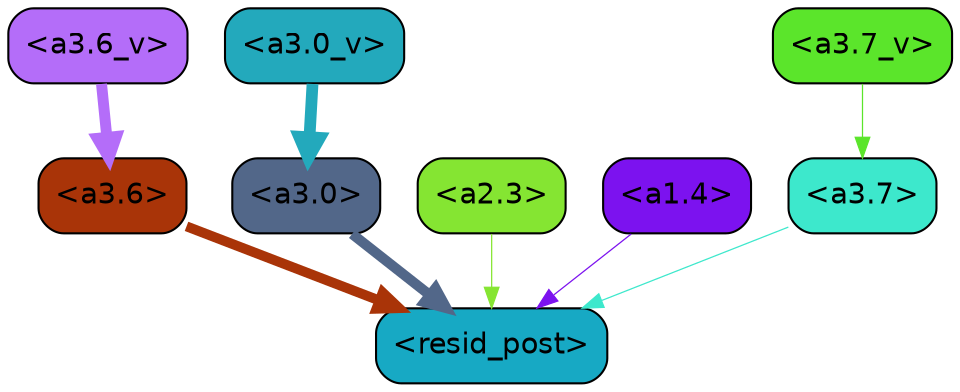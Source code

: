 strict digraph "" {
	graph [bgcolor=transparent,
		layout=dot,
		overlap=false,
		splines=true
	];
	"<a3.7>"	[color=black,
		fillcolor="#3de8cc",
		fontname=Helvetica,
		shape=box,
		style="filled, rounded"];
	"<resid_post>"	[color=black,
		fillcolor="#17a9c4",
		fontname=Helvetica,
		shape=box,
		style="filled, rounded"];
	"<a3.7>" -> "<resid_post>"	[color="#3de8cc",
		penwidth=0.6];
	"<a3.6>"	[color=black,
		fillcolor="#a93408",
		fontname=Helvetica,
		shape=box,
		style="filled, rounded"];
	"<a3.6>" -> "<resid_post>"	[color="#a93408",
		penwidth=4.751612067222595];
	"<a3.0>"	[color=black,
		fillcolor="#526789",
		fontname=Helvetica,
		shape=box,
		style="filled, rounded"];
	"<a3.0>" -> "<resid_post>"	[color="#526789",
		penwidth=4.884142994880676];
	"<a2.3>"	[color=black,
		fillcolor="#85e532",
		fontname=Helvetica,
		shape=box,
		style="filled, rounded"];
	"<a2.3>" -> "<resid_post>"	[color="#85e532",
		penwidth=0.6];
	"<a1.4>"	[color=black,
		fillcolor="#7c12ef",
		fontname=Helvetica,
		shape=box,
		style="filled, rounded"];
	"<a1.4>" -> "<resid_post>"	[color="#7c12ef",
		penwidth=0.6];
	"<a3.7_v>"	[color=black,
		fillcolor="#5be52b",
		fontname=Helvetica,
		shape=box,
		style="filled, rounded"];
	"<a3.7_v>" -> "<a3.7>"	[color="#5be52b",
		penwidth=0.6];
	"<a3.6_v>"	[color=black,
		fillcolor="#b46df9",
		fontname=Helvetica,
		shape=box,
		style="filled, rounded"];
	"<a3.6_v>" -> "<a3.6>"	[color="#b46df9",
		penwidth=5.2550448179244995];
	"<a3.0_v>"	[color=black,
		fillcolor="#23a9bc",
		fontname=Helvetica,
		shape=box,
		style="filled, rounded"];
	"<a3.0_v>" -> "<a3.0>"	[color="#23a9bc",
		penwidth=5.652270674705505];
}
